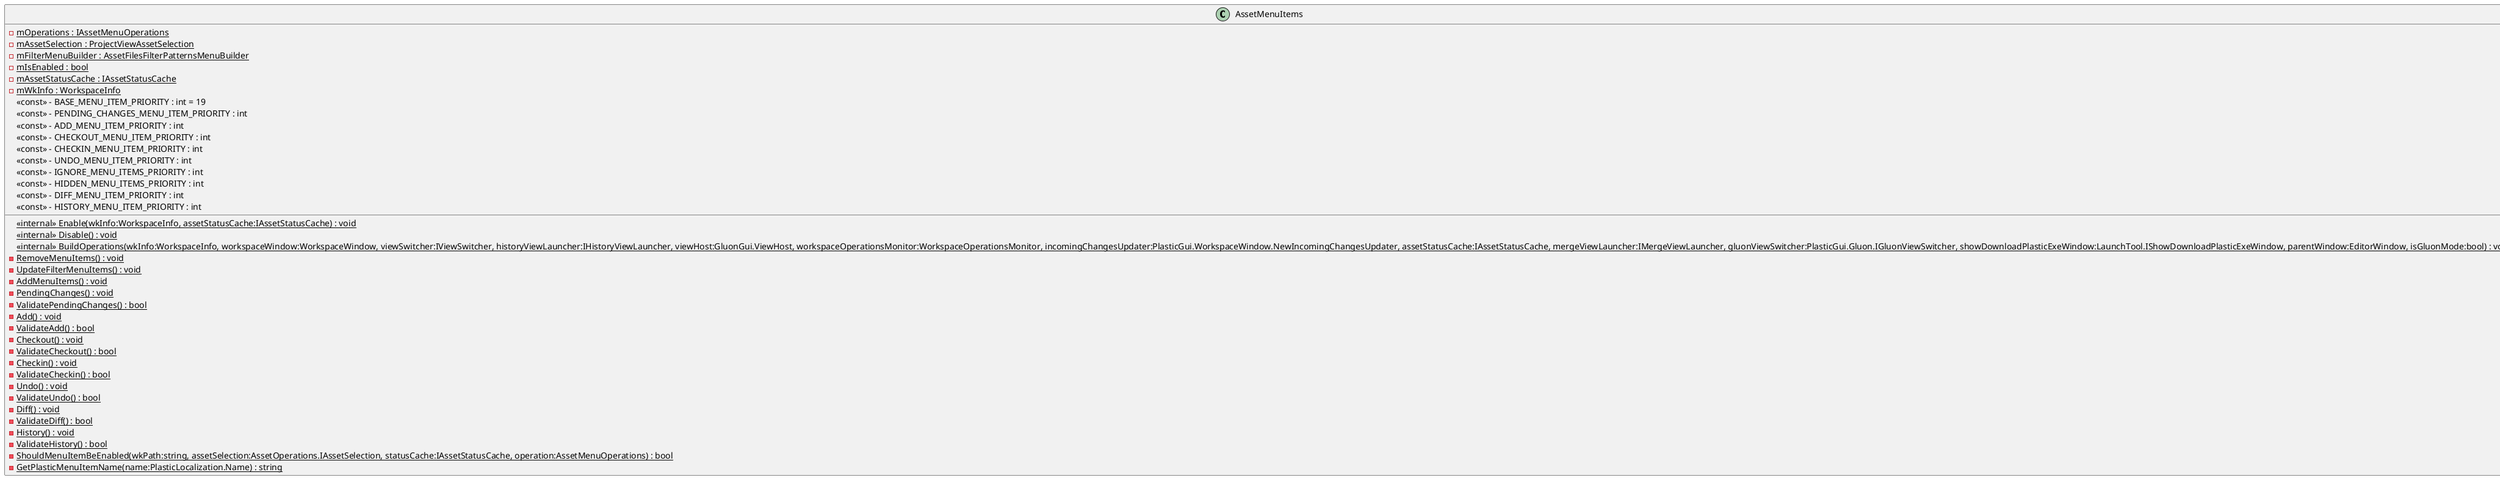 @startuml
class AssetMenuItems {
    <<internal>> {static} Enable(wkInfo:WorkspaceInfo, assetStatusCache:IAssetStatusCache) : void
    <<internal>> {static} Disable() : void
    <<internal>> {static} BuildOperations(wkInfo:WorkspaceInfo, workspaceWindow:WorkspaceWindow, viewSwitcher:IViewSwitcher, historyViewLauncher:IHistoryViewLauncher, viewHost:GluonGui.ViewHost, workspaceOperationsMonitor:WorkspaceOperationsMonitor, incomingChangesUpdater:PlasticGui.WorkspaceWindow.NewIncomingChangesUpdater, assetStatusCache:IAssetStatusCache, mergeViewLauncher:IMergeViewLauncher, gluonViewSwitcher:PlasticGui.Gluon.IGluonViewSwitcher, showDownloadPlasticExeWindow:LaunchTool.IShowDownloadPlasticExeWindow, parentWindow:EditorWindow, isGluonMode:bool) : void
    {static} - RemoveMenuItems() : void
    {static} - UpdateFilterMenuItems() : void
    {static} - AddMenuItems() : void
    {static} - PendingChanges() : void
    {static} - ValidatePendingChanges() : bool
    {static} - Add() : void
    {static} - ValidateAdd() : bool
    {static} - Checkout() : void
    {static} - ValidateCheckout() : bool
    {static} - Checkin() : void
    {static} - ValidateCheckin() : bool
    {static} - Undo() : void
    {static} - ValidateUndo() : bool
    {static} - Diff() : void
    {static} - ValidateDiff() : bool
    {static} - History() : void
    {static} - ValidateHistory() : bool
    {static} - ShouldMenuItemBeEnabled(wkPath:string, assetSelection:AssetOperations.IAssetSelection, statusCache:IAssetStatusCache, operation:AssetMenuOperations) : bool
    {static} - GetPlasticMenuItemName(name:PlasticLocalization.Name) : string
    {static} - mOperations : IAssetMenuOperations
    {static} - mAssetSelection : ProjectViewAssetSelection
    {static} - mFilterMenuBuilder : AssetFilesFilterPatternsMenuBuilder
    {static} - mIsEnabled : bool
    {static} - mAssetStatusCache : IAssetStatusCache
    {static} - mWkInfo : WorkspaceInfo
    <<const>> - BASE_MENU_ITEM_PRIORITY : int = 19
    <<const>> - PENDING_CHANGES_MENU_ITEM_PRIORITY : int
    <<const>> - ADD_MENU_ITEM_PRIORITY : int
    <<const>> - CHECKOUT_MENU_ITEM_PRIORITY : int
    <<const>> - CHECKIN_MENU_ITEM_PRIORITY : int
    <<const>> - UNDO_MENU_ITEM_PRIORITY : int
    <<const>> - IGNORE_MENU_ITEMS_PRIORITY : int
    <<const>> - HIDDEN_MENU_ITEMS_PRIORITY : int
    <<const>> - DIFF_MENU_ITEM_PRIORITY : int
    <<const>> - HISTORY_MENU_ITEM_PRIORITY : int
}
@enduml
